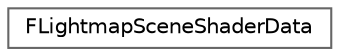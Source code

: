 digraph "Graphical Class Hierarchy"
{
 // INTERACTIVE_SVG=YES
 // LATEX_PDF_SIZE
  bgcolor="transparent";
  edge [fontname=Helvetica,fontsize=10,labelfontname=Helvetica,labelfontsize=10];
  node [fontname=Helvetica,fontsize=10,shape=box,height=0.2,width=0.4];
  rankdir="LR";
  Node0 [id="Node000000",label="FLightmapSceneShaderData",height=0.2,width=0.4,color="grey40", fillcolor="white", style="filled",URL="$df/d92/structFLightmapSceneShaderData.html",tooltip=" "];
}
